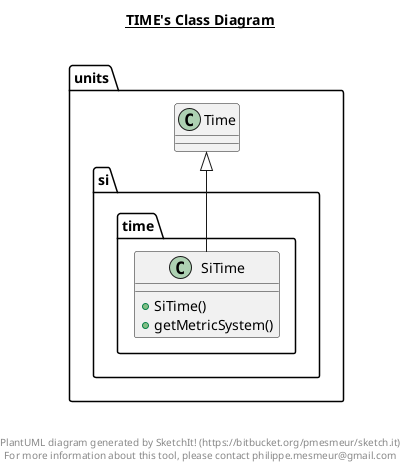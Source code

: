 @startuml

title __TIME's Class Diagram__\n

  namespace units {
    namespace si.time {
      class units.si.time.SiTime {
          + SiTime()
          + getMetricSystem()
      }
    }
  }
  

  units.si.time.SiTime -up-|> units.Time


right footer


PlantUML diagram generated by SketchIt! (https://bitbucket.org/pmesmeur/sketch.it)
For more information about this tool, please contact philippe.mesmeur@gmail.com
endfooter

@enduml
